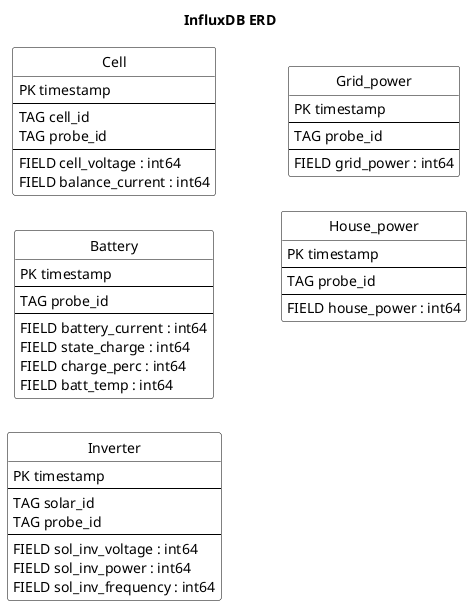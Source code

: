 @startuml ERD
hide circle
left to right direction
skinparam ClassBackgroundColor white
skinparam ClassBorderColor black

title "InfluxDB ERD"

entity Cell {
    PK timestamp
    --
    TAG cell_id
    TAG probe_id
    --
    FIELD cell_voltage : int64
    FIELD balance_current : int64
}

entity Battery {
    PK timestamp
    --
    TAG probe_id
    --
    FIELD battery_current : int64
    FIELD state_charge : int64
    FIELD charge_perc : int64
    FIELD batt_temp : int64
}

entity Inverter {
    PK timestamp
    --
    TAG solar_id
    TAG probe_id
    --
    FIELD sol_inv_voltage : int64
    FIELD sol_inv_power : int64
    FIELD sol_inv_frequency : int64    
}

entity Grid_power {
    PK timestamp
    --
    TAG probe_id
    --
    FIELD grid_power : int64
}

entity House_power {
    PK timestamp
    --
    TAG probe_id
    --
    FIELD house_power : int64   
}

@enduml